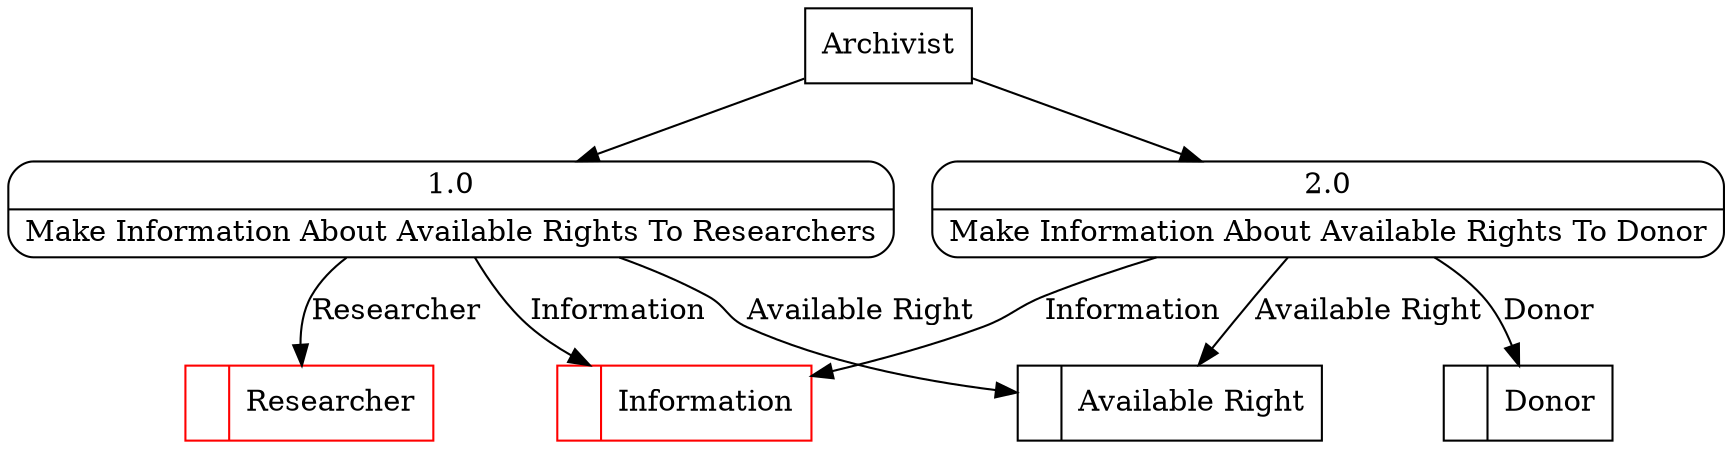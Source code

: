 digraph dfd2{ 
node[shape=record]
200 [label="<f0>  |<f1> Donor " ];
201 [label="<f0>  |<f1> Information " color=red];
202 [label="<f0>  |<f1> Available Right " ];
203 [label="<f0>  |<f1> Researcher " color=red];
204 [label="Archivist" shape=box];
205 [label="{<f0> 1.0|<f1> Make Information About Available Rights To Researchers }" shape=Mrecord];
206 [label="{<f0> 2.0|<f1> Make Information About Available Rights To Donor }" shape=Mrecord];
204 -> 205
204 -> 206
205 -> 201 [label="Information"]
205 -> 202 [label="Available Right"]
205 -> 203 [label="Researcher"]
206 -> 200 [label="Donor"]
206 -> 202 [label="Available Right"]
206 -> 201 [label="Information"]
}